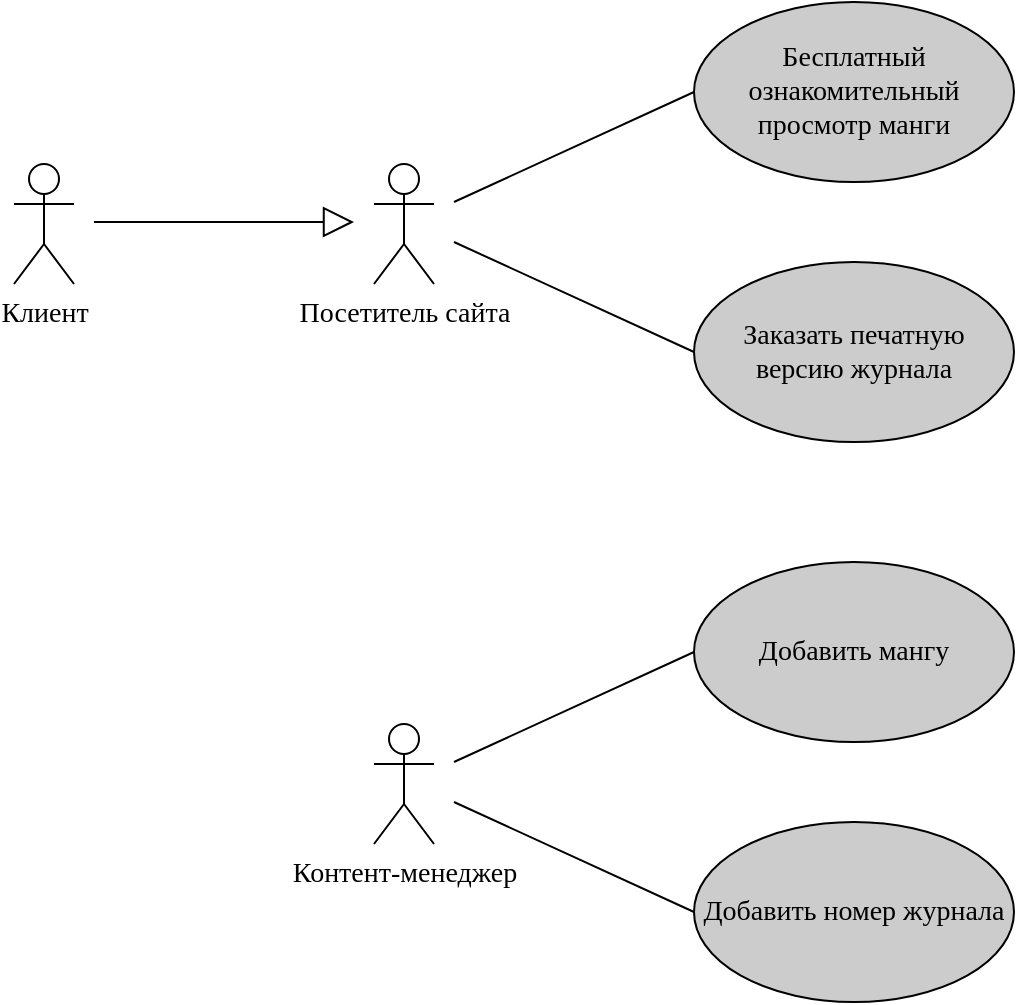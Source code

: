 <mxfile version="14.6.13" type="device"><diagram id="g_EDDGRtVgTRpPwMAsGC" name="use case"><mxGraphModel dx="1024" dy="2931" grid="1" gridSize="10" guides="1" tooltips="1" connect="1" arrows="1" fold="1" page="1" pageScale="1" pageWidth="827" pageHeight="1169" math="0" shadow="0"><root><mxCell id="4aVYJGM-dAfIysOqKxx4-0"/><mxCell id="4aVYJGM-dAfIysOqKxx4-1" parent="4aVYJGM-dAfIysOqKxx4-0"/><mxCell id="xGNyy4LsA-3uq5TrX3Ke-0" value="Посетитель сайта" style="shape=umlActor;verticalLabelPosition=bottom;labelBackgroundColor=#ffffff;verticalAlign=top;html=1;outlineConnect=0;strokeColor=#000000;fontFamily=Comic Sans MS;fontSize=14;fontColor=#000000;" parent="4aVYJGM-dAfIysOqKxx4-1" vertex="1"><mxGeometry x="321" y="-1959" width="30" height="60" as="geometry"/></mxCell><mxCell id="zo2Xs_mJm65mBXLSK4gT-0" value="Бесплатный ознакомительный просмотр манги" style="ellipse;whiteSpace=wrap;html=1;fontFamily=Comic Sans MS;fontSize=14;fillColor=#CCCCCC;strokeColor=#000000;" parent="4aVYJGM-dAfIysOqKxx4-1" vertex="1"><mxGeometry x="481" y="-2040" width="160" height="90" as="geometry"/></mxCell><mxCell id="uNVIWbF8-OD9qEo4mMDL-0" value="" style="endArrow=none;html=1;strokeColor=#000000;fontFamily=Comic Sans MS;fontSize=14;fontColor=#808080;exitX=0;exitY=0.5;exitDx=0;exitDy=0;" parent="4aVYJGM-dAfIysOqKxx4-1" source="zo2Xs_mJm65mBXLSK4gT-0" edge="1"><mxGeometry width="50" height="50" relative="1" as="geometry"><mxPoint x="481" y="-1870" as="sourcePoint"/><mxPoint x="361" y="-1940" as="targetPoint"/></mxGeometry></mxCell><mxCell id="06FQlM40Go3pFEdhp0TG-0" value="Заказать печатную версию журнала" style="ellipse;whiteSpace=wrap;html=1;fontFamily=Comic Sans MS;fontSize=14;fillColor=#CCCCCC;strokeColor=#000000;" parent="4aVYJGM-dAfIysOqKxx4-1" vertex="1"><mxGeometry x="481" y="-1910" width="160" height="90" as="geometry"/></mxCell><mxCell id="ohDgsKvkFj196AAN420V-0" value="" style="endArrow=none;html=1;strokeColor=#000000;fontFamily=Comic Sans MS;fontSize=14;fontColor=#808080;exitX=0;exitY=0.5;exitDx=0;exitDy=0;" parent="4aVYJGM-dAfIysOqKxx4-1" source="06FQlM40Go3pFEdhp0TG-0" edge="1"><mxGeometry width="50" height="50" relative="1" as="geometry"><mxPoint x="491" y="-1975" as="sourcePoint"/><mxPoint x="361" y="-1920" as="targetPoint"/></mxGeometry></mxCell><mxCell id="ohDgsKvkFj196AAN420V-1" value="Контент-менеджер" style="shape=umlActor;verticalLabelPosition=bottom;labelBackgroundColor=#ffffff;verticalAlign=top;html=1;outlineConnect=0;strokeColor=#000000;fontFamily=Comic Sans MS;fontSize=14;fontColor=#000000;" parent="4aVYJGM-dAfIysOqKxx4-1" vertex="1"><mxGeometry x="321" y="-1679" width="30" height="60" as="geometry"/></mxCell><mxCell id="ohDgsKvkFj196AAN420V-2" value="Добавить мангу" style="ellipse;whiteSpace=wrap;html=1;fontFamily=Comic Sans MS;fontSize=14;fillColor=#CCCCCC;strokeColor=#000000;" parent="4aVYJGM-dAfIysOqKxx4-1" vertex="1"><mxGeometry x="481" y="-1760" width="160" height="90" as="geometry"/></mxCell><mxCell id="ohDgsKvkFj196AAN420V-3" value="" style="endArrow=none;html=1;strokeColor=#000000;fontFamily=Comic Sans MS;fontSize=14;fontColor=#808080;exitX=0;exitY=0.5;exitDx=0;exitDy=0;" parent="4aVYJGM-dAfIysOqKxx4-1" source="ohDgsKvkFj196AAN420V-2" edge="1"><mxGeometry width="50" height="50" relative="1" as="geometry"><mxPoint x="481" y="-1590" as="sourcePoint"/><mxPoint x="361" y="-1660" as="targetPoint"/></mxGeometry></mxCell><mxCell id="ohDgsKvkFj196AAN420V-4" value="Добавить номер журнала" style="ellipse;whiteSpace=wrap;html=1;fontFamily=Comic Sans MS;fontSize=14;fillColor=#CCCCCC;strokeColor=#000000;" parent="4aVYJGM-dAfIysOqKxx4-1" vertex="1"><mxGeometry x="481" y="-1630" width="160" height="90" as="geometry"/></mxCell><mxCell id="ohDgsKvkFj196AAN420V-5" value="" style="endArrow=none;html=1;strokeColor=#000000;fontFamily=Comic Sans MS;fontSize=14;fontColor=#808080;exitX=0;exitY=0.5;exitDx=0;exitDy=0;" parent="4aVYJGM-dAfIysOqKxx4-1" source="ohDgsKvkFj196AAN420V-4" edge="1"><mxGeometry width="50" height="50" relative="1" as="geometry"><mxPoint x="491" y="-1695" as="sourcePoint"/><mxPoint x="361" y="-1640" as="targetPoint"/></mxGeometry></mxCell><mxCell id="HhoS_0QoGkbgbI-KNBEJ-1" value="" style="endArrow=block;endSize=13;endFill=0;html=1;fontFamily=Comic Sans MS;fontSize=14;" parent="4aVYJGM-dAfIysOqKxx4-1" edge="1"><mxGeometry width="160" relative="1" as="geometry"><mxPoint x="181" y="-1930" as="sourcePoint"/><mxPoint x="311" y="-1930" as="targetPoint"/></mxGeometry></mxCell><mxCell id="HhoS_0QoGkbgbI-KNBEJ-5" value="Клиент" style="shape=umlActor;verticalLabelPosition=bottom;labelBackgroundColor=#ffffff;verticalAlign=top;html=1;outlineConnect=0;strokeColor=#000000;fontFamily=Comic Sans MS;fontSize=14;fontColor=#000000;" parent="4aVYJGM-dAfIysOqKxx4-1" vertex="1"><mxGeometry x="141" y="-1959" width="30" height="60" as="geometry"/></mxCell></root></mxGraphModel></diagram></mxfile>